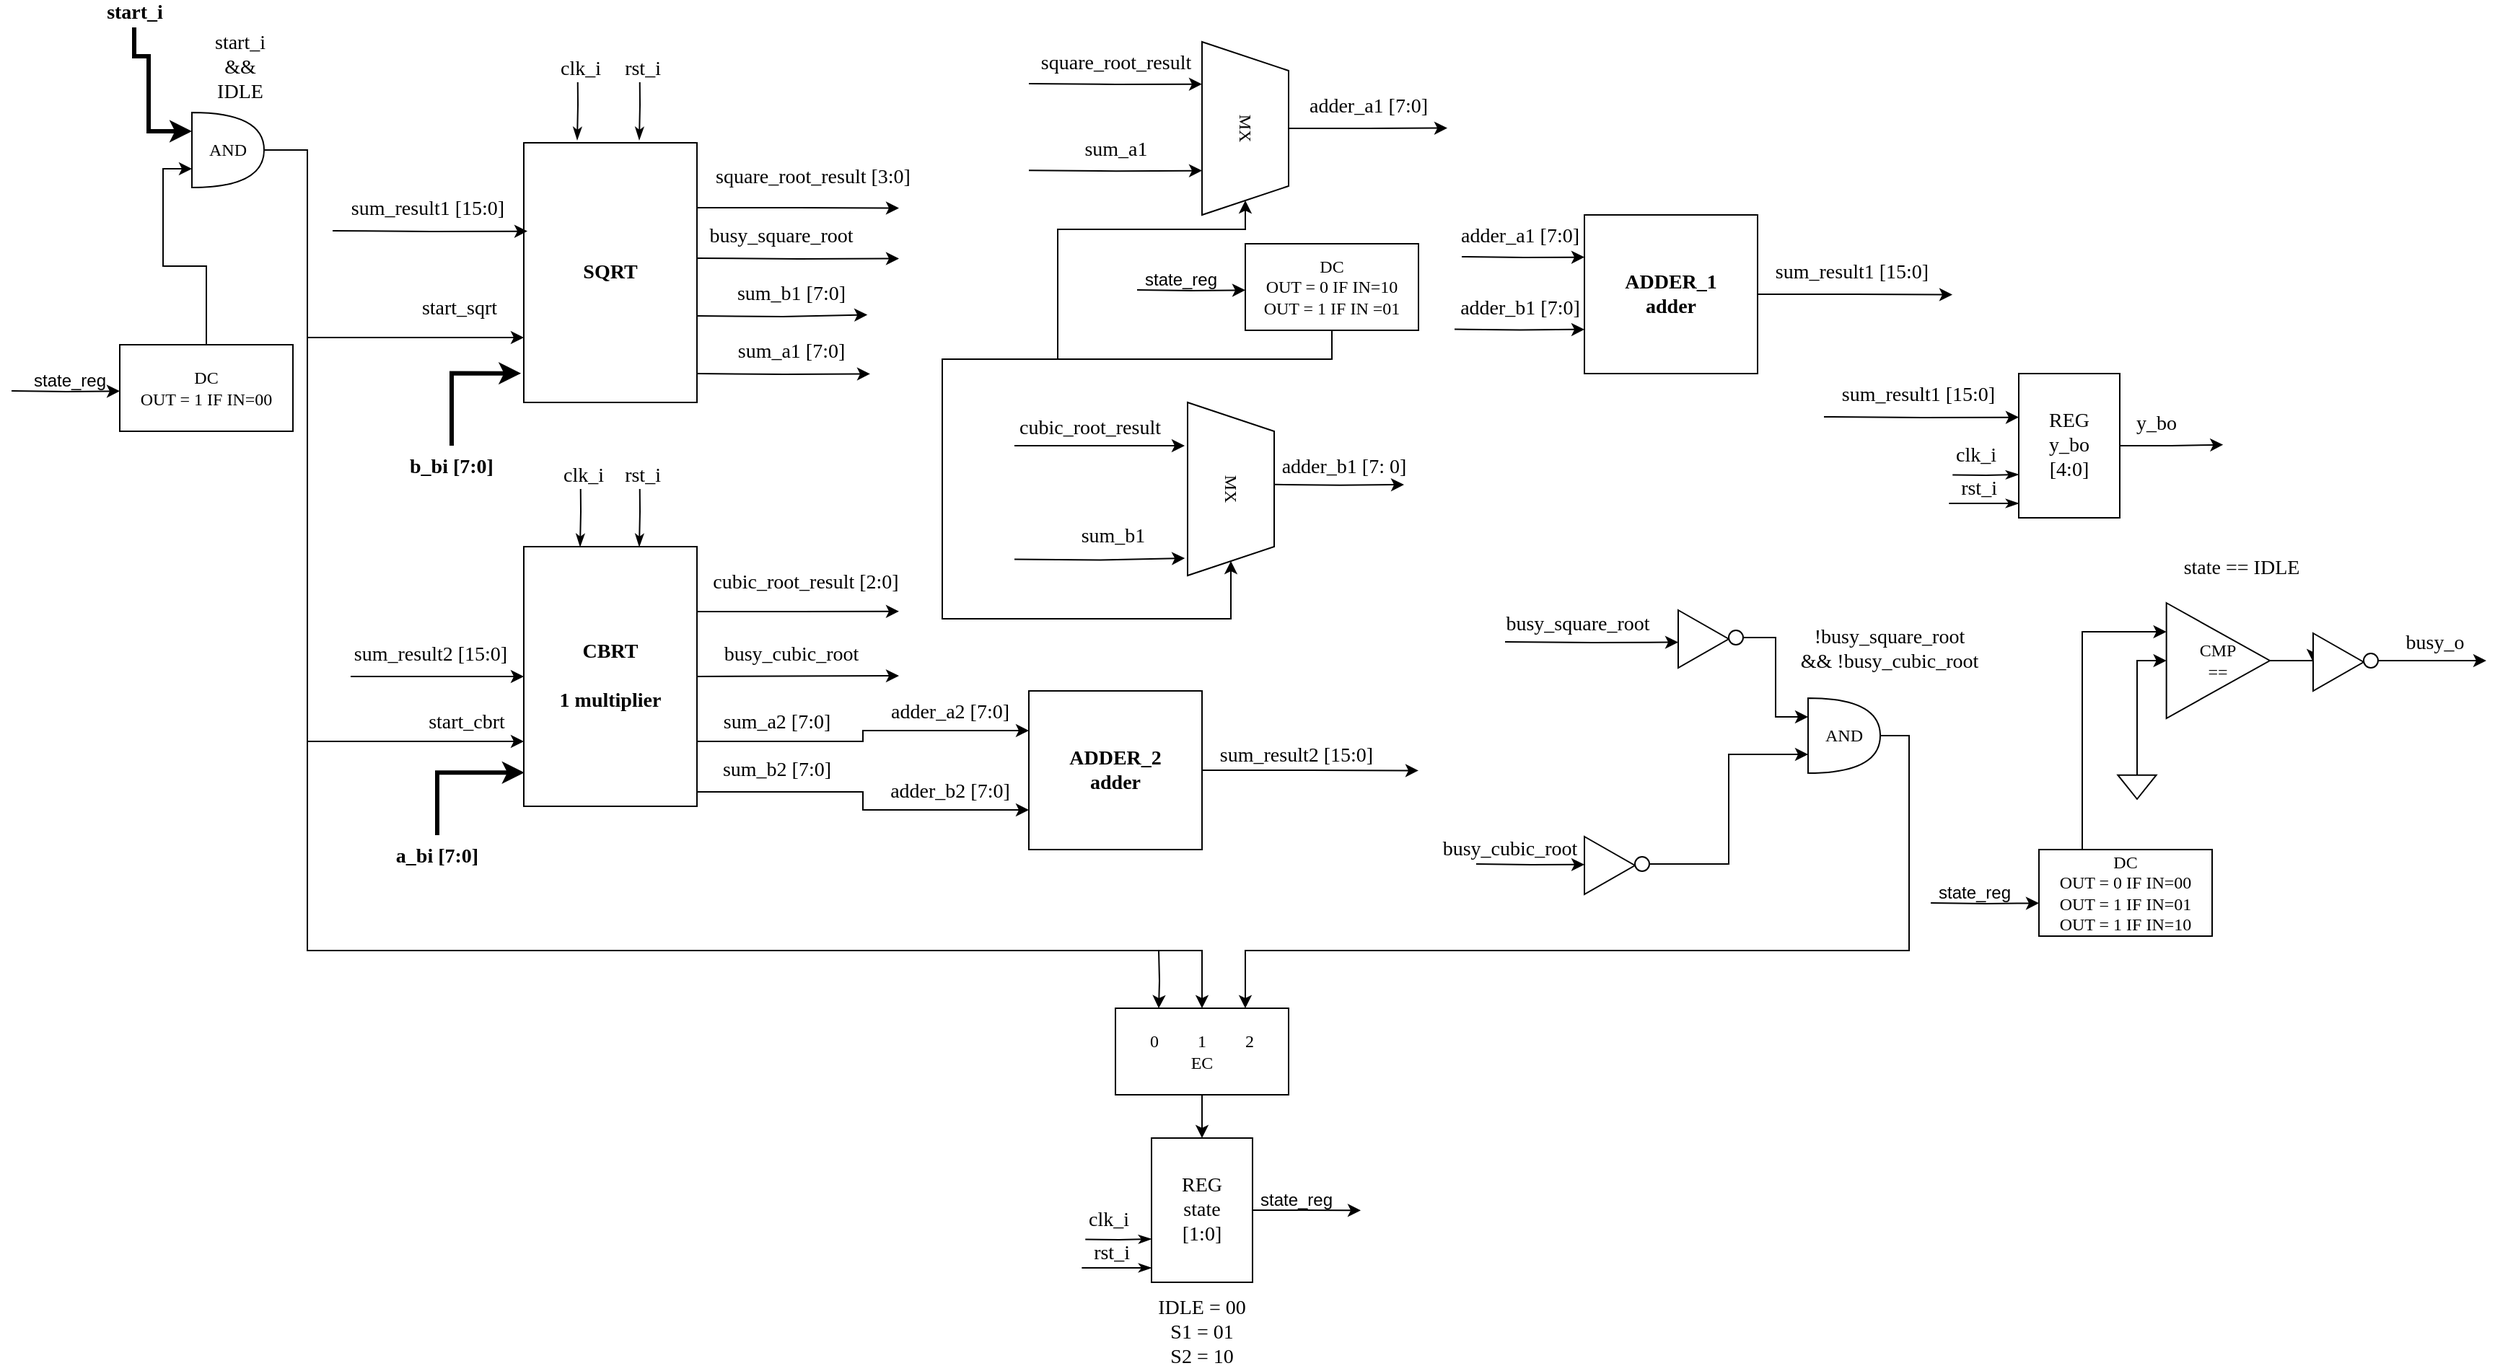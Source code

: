 <mxfile version="24.4.14" type="device">
  <diagram name="Страница — 1" id="2Hn0ptm22U0K2LHp_Cf4">
    <mxGraphModel dx="2895" dy="840" grid="1" gridSize="10" guides="1" tooltips="1" connect="1" arrows="1" fold="1" page="1" pageScale="1" pageWidth="827" pageHeight="1169" math="0" shadow="0">
      <root>
        <mxCell id="0" />
        <mxCell id="1" parent="0" />
        <mxCell id="RML3IU_rjjoTA2uPBB0K-4" value="b_bi [7:0]" style="text;html=1;align=center;verticalAlign=middle;whiteSpace=wrap;rounded=0;fontStyle=1;fontFamily=Times New Roman;fontSize=14;" parent="1" vertex="1">
          <mxGeometry x="270" y="330" width="80" height="30" as="geometry" />
        </mxCell>
        <mxCell id="RML3IU_rjjoTA2uPBB0K-5" value="a_bi [7:0]" style="text;html=1;align=center;verticalAlign=middle;whiteSpace=wrap;rounded=0;fontStyle=1;fontFamily=Times New Roman;fontSize=14;" parent="1" vertex="1">
          <mxGeometry x="260" y="600" width="80" height="30" as="geometry" />
        </mxCell>
        <mxCell id="shmEQdJv6tE-2WSASP2i-14" style="edgeStyle=orthogonalEdgeStyle;rounded=0;orthogonalLoop=1;jettySize=auto;html=1;exitX=1;exitY=0.75;exitDx=0;exitDy=0;" edge="1" parent="1">
          <mxGeometry relative="1" as="geometry">
            <mxPoint x="600" y="280.2" as="targetPoint" />
            <mxPoint x="480" y="280" as="sourcePoint" />
          </mxGeometry>
        </mxCell>
        <mxCell id="shmEQdJv6tE-2WSASP2i-16" style="edgeStyle=orthogonalEdgeStyle;rounded=0;orthogonalLoop=1;jettySize=auto;html=1;exitX=1;exitY=0.25;exitDx=0;exitDy=0;" edge="1" parent="1" source="RML3IU_rjjoTA2uPBB0K-6">
          <mxGeometry relative="1" as="geometry">
            <mxPoint x="620" y="165.273" as="targetPoint" />
          </mxGeometry>
        </mxCell>
        <mxCell id="RML3IU_rjjoTA2uPBB0K-6" value="&lt;font style=&quot;font-size: 14px;&quot;&gt;SQRT&lt;/font&gt;" style="rounded=0;whiteSpace=wrap;html=1;fontFamily=Times New Roman;fontStyle=1;fontSize=14;" parent="1" vertex="1">
          <mxGeometry x="360" y="120" width="120" height="180" as="geometry" />
        </mxCell>
        <mxCell id="RML3IU_rjjoTA2uPBB0K-8" style="edgeStyle=orthogonalEdgeStyle;rounded=0;orthogonalLoop=1;jettySize=auto;html=1;exitX=0.25;exitY=0;exitDx=0;exitDy=0;endArrow=none;endFill=0;startArrow=classicThin;startFill=1;fontSize=14;fontFamily=Times New Roman;" parent="1" edge="1">
          <mxGeometry relative="1" as="geometry">
            <mxPoint x="399.286" y="350.0" as="targetPoint" />
            <mxPoint x="399" y="400.0" as="sourcePoint" />
          </mxGeometry>
        </mxCell>
        <mxCell id="RML3IU_rjjoTA2uPBB0K-9" value="&lt;font style=&quot;font-size: 14px;&quot;&gt;clk_i&lt;/font&gt;" style="edgeLabel;html=1;align=center;verticalAlign=middle;resizable=0;points=[];fontSize=14;fontFamily=Times New Roman;" parent="RML3IU_rjjoTA2uPBB0K-8" vertex="1" connectable="0">
          <mxGeometry x="0.98" y="-1" relative="1" as="geometry">
            <mxPoint as="offset" />
          </mxGeometry>
        </mxCell>
        <mxCell id="RML3IU_rjjoTA2uPBB0K-71" style="edgeStyle=orthogonalEdgeStyle;rounded=0;orthogonalLoop=1;jettySize=auto;html=1;exitX=1;exitY=0.75;exitDx=0;exitDy=0;entryX=0;entryY=0.25;entryDx=0;entryDy=0;fontFamily=Times New Roman;" parent="1" source="RML3IU_rjjoTA2uPBB0K-7" target="RML3IU_rjjoTA2uPBB0K-21" edge="1">
          <mxGeometry relative="1" as="geometry" />
        </mxCell>
        <mxCell id="shmEQdJv6tE-2WSASP2i-8" style="edgeStyle=orthogonalEdgeStyle;rounded=0;orthogonalLoop=1;jettySize=auto;html=1;exitX=1;exitY=0.25;exitDx=0;exitDy=0;" edge="1" parent="1" source="RML3IU_rjjoTA2uPBB0K-7">
          <mxGeometry relative="1" as="geometry">
            <mxPoint x="620" y="444.824" as="targetPoint" />
          </mxGeometry>
        </mxCell>
        <mxCell id="shmEQdJv6tE-2WSASP2i-10" style="edgeStyle=orthogonalEdgeStyle;rounded=0;orthogonalLoop=1;jettySize=auto;html=1;exitX=1;exitY=0.5;exitDx=0;exitDy=0;" edge="1" parent="1" source="RML3IU_rjjoTA2uPBB0K-7">
          <mxGeometry relative="1" as="geometry">
            <mxPoint x="620" y="489.529" as="targetPoint" />
          </mxGeometry>
        </mxCell>
        <mxCell id="RML3IU_rjjoTA2uPBB0K-7" value="&lt;font style=&quot;font-size: 14px;&quot;&gt;CBRT&lt;/font&gt;&lt;div&gt;&lt;font style=&quot;font-size: 14px;&quot;&gt;&lt;br&gt;&lt;/font&gt;&lt;/div&gt;&lt;div&gt;&lt;font style=&quot;font-size: 14px;&quot;&gt;1 multiplier&lt;/font&gt;&lt;/div&gt;" style="rounded=0;whiteSpace=wrap;html=1;fontFamily=Times New Roman;fontStyle=1;fontSize=14;" parent="1" vertex="1">
          <mxGeometry x="360" y="400" width="120" height="180" as="geometry" />
        </mxCell>
        <mxCell id="RML3IU_rjjoTA2uPBB0K-10" style="edgeStyle=orthogonalEdgeStyle;rounded=0;orthogonalLoop=1;jettySize=auto;html=1;exitX=0.25;exitY=0;exitDx=0;exitDy=0;endArrow=none;endFill=0;startArrow=classicThin;startFill=1;fontSize=14;fontFamily=Times New Roman;" parent="1" edge="1">
          <mxGeometry relative="1" as="geometry">
            <mxPoint x="397.286" y="68.0" as="targetPoint" />
            <mxPoint x="397" y="118" as="sourcePoint" />
          </mxGeometry>
        </mxCell>
        <mxCell id="RML3IU_rjjoTA2uPBB0K-11" value="&lt;font style=&quot;font-size: 14px;&quot;&gt;clk_i&lt;/font&gt;" style="edgeLabel;html=1;align=center;verticalAlign=middle;resizable=0;points=[];fontSize=14;fontFamily=Times New Roman;" parent="RML3IU_rjjoTA2uPBB0K-10" vertex="1" connectable="0">
          <mxGeometry x="0.98" y="-1" relative="1" as="geometry">
            <mxPoint as="offset" />
          </mxGeometry>
        </mxCell>
        <mxCell id="RML3IU_rjjoTA2uPBB0K-12" style="edgeStyle=orthogonalEdgeStyle;rounded=0;orthogonalLoop=1;jettySize=auto;html=1;exitX=0.25;exitY=0;exitDx=0;exitDy=0;endArrow=none;endFill=0;startArrow=classicThin;startFill=1;fontSize=14;fontFamily=Times New Roman;" parent="1" edge="1">
          <mxGeometry relative="1" as="geometry">
            <mxPoint x="440.286" y="350.0" as="targetPoint" />
            <mxPoint x="440" y="400" as="sourcePoint" />
          </mxGeometry>
        </mxCell>
        <mxCell id="RML3IU_rjjoTA2uPBB0K-13" value="rst_i" style="edgeLabel;html=1;align=center;verticalAlign=middle;resizable=0;points=[];fontSize=14;fontFamily=Times New Roman;" parent="RML3IU_rjjoTA2uPBB0K-12" vertex="1" connectable="0">
          <mxGeometry x="0.98" y="-1" relative="1" as="geometry">
            <mxPoint as="offset" />
          </mxGeometry>
        </mxCell>
        <mxCell id="RML3IU_rjjoTA2uPBB0K-16" style="edgeStyle=orthogonalEdgeStyle;rounded=0;orthogonalLoop=1;jettySize=auto;html=1;exitX=0.25;exitY=0;exitDx=0;exitDy=0;endArrow=none;endFill=0;startArrow=classicThin;startFill=1;fontSize=14;fontFamily=Times New Roman;" parent="1" edge="1">
          <mxGeometry relative="1" as="geometry">
            <mxPoint x="440.286" y="68.0" as="targetPoint" />
            <mxPoint x="440" y="118" as="sourcePoint" />
          </mxGeometry>
        </mxCell>
        <mxCell id="RML3IU_rjjoTA2uPBB0K-17" value="rst_i" style="edgeLabel;html=1;align=center;verticalAlign=middle;resizable=0;points=[];fontSize=14;fontFamily=Times New Roman;" parent="RML3IU_rjjoTA2uPBB0K-16" vertex="1" connectable="0">
          <mxGeometry x="0.98" y="-1" relative="1" as="geometry">
            <mxPoint as="offset" />
          </mxGeometry>
        </mxCell>
        <mxCell id="shmEQdJv6tE-2WSASP2i-39" style="edgeStyle=orthogonalEdgeStyle;rounded=0;orthogonalLoop=1;jettySize=auto;html=1;exitX=1;exitY=0.5;exitDx=0;exitDy=0;" edge="1" parent="1" source="RML3IU_rjjoTA2uPBB0K-20">
          <mxGeometry relative="1" as="geometry">
            <mxPoint x="1350" y="225.296" as="targetPoint" />
          </mxGeometry>
        </mxCell>
        <mxCell id="RML3IU_rjjoTA2uPBB0K-20" value="&lt;font style=&quot;font-size: 14px;&quot;&gt;ADDER_1&lt;/font&gt;&lt;div&gt;&lt;font style=&quot;font-size: 14px;&quot;&gt;adder&lt;/font&gt;&lt;/div&gt;" style="rounded=0;whiteSpace=wrap;html=1;fontFamily=Times New Roman;fontStyle=1;fontSize=14;" parent="1" vertex="1">
          <mxGeometry x="1095" y="170" width="120" height="110" as="geometry" />
        </mxCell>
        <mxCell id="shmEQdJv6tE-2WSASP2i-12" style="edgeStyle=orthogonalEdgeStyle;rounded=0;orthogonalLoop=1;jettySize=auto;html=1;exitX=1;exitY=0.5;exitDx=0;exitDy=0;" edge="1" parent="1" source="RML3IU_rjjoTA2uPBB0K-21">
          <mxGeometry relative="1" as="geometry">
            <mxPoint x="980" y="555.238" as="targetPoint" />
          </mxGeometry>
        </mxCell>
        <mxCell id="RML3IU_rjjoTA2uPBB0K-21" value="&lt;font style=&quot;font-size: 14px;&quot;&gt;ADDER_2&lt;/font&gt;&lt;div&gt;&lt;font style=&quot;font-size: 14px;&quot;&gt;adder&lt;/font&gt;&lt;/div&gt;" style="rounded=0;whiteSpace=wrap;html=1;fontFamily=Times New Roman;fontStyle=1;fontSize=14;" parent="1" vertex="1">
          <mxGeometry x="710" y="500" width="120" height="110" as="geometry" />
        </mxCell>
        <mxCell id="RML3IU_rjjoTA2uPBB0K-36" value="sum_result1 [15:0]" style="text;html=1;align=center;verticalAlign=middle;resizable=0;points=[];autosize=1;strokeColor=none;fillColor=none;fontFamily=Times New Roman;fontSize=14;" parent="1" vertex="1">
          <mxGeometry x="1215" y="195.0" width="130" height="30" as="geometry" />
        </mxCell>
        <mxCell id="RML3IU_rjjoTA2uPBB0K-38" value="sum_result2 [15:0]" style="text;html=1;align=center;verticalAlign=middle;resizable=0;points=[];autosize=1;strokeColor=none;fillColor=none;fontFamily=Times New Roman;fontSize=14;" parent="1" vertex="1">
          <mxGeometry x="830" y="530" width="130" height="30" as="geometry" />
        </mxCell>
        <mxCell id="RML3IU_rjjoTA2uPBB0K-44" value="start_sqrt" style="text;html=1;align=center;verticalAlign=middle;resizable=0;points=[];autosize=1;strokeColor=none;fillColor=none;fontFamily=Times New Roman;fontSize=14;" parent="1" vertex="1">
          <mxGeometry x="275" y="220" width="80" height="30" as="geometry" />
        </mxCell>
        <mxCell id="RML3IU_rjjoTA2uPBB0K-51" value="start_cbrt" style="text;html=1;align=center;verticalAlign=middle;resizable=0;points=[];autosize=1;strokeColor=none;fillColor=none;fontFamily=Times New Roman;fontSize=14;" parent="1" vertex="1">
          <mxGeometry x="280" y="507" width="80" height="30" as="geometry" />
        </mxCell>
        <mxCell id="RML3IU_rjjoTA2uPBB0K-52" style="edgeStyle=orthogonalEdgeStyle;rounded=0;orthogonalLoop=1;jettySize=auto;html=1;exitX=0.5;exitY=0;exitDx=0;exitDy=0;entryX=-0.016;entryY=0.888;entryDx=0;entryDy=0;entryPerimeter=0;fontFamily=Times New Roman;fontSize=14;strokeWidth=3;" parent="1" source="RML3IU_rjjoTA2uPBB0K-4" target="RML3IU_rjjoTA2uPBB0K-6" edge="1">
          <mxGeometry relative="1" as="geometry">
            <Array as="points">
              <mxPoint x="310" y="280" />
            </Array>
          </mxGeometry>
        </mxCell>
        <mxCell id="RML3IU_rjjoTA2uPBB0K-53" style="edgeStyle=orthogonalEdgeStyle;rounded=0;orthogonalLoop=1;jettySize=auto;html=1;exitX=0.5;exitY=0;exitDx=0;exitDy=0;entryX=0.003;entryY=0.87;entryDx=0;entryDy=0;entryPerimeter=0;fontFamily=Times New Roman;fontSize=14;strokeWidth=3;" parent="1" source="RML3IU_rjjoTA2uPBB0K-5" target="RML3IU_rjjoTA2uPBB0K-7" edge="1">
          <mxGeometry relative="1" as="geometry" />
        </mxCell>
        <mxCell id="RML3IU_rjjoTA2uPBB0K-55" value="start_i" style="edgeLabel;html=1;align=center;verticalAlign=middle;resizable=0;points=[];fontSize=14;fontFamily=Times New Roman;fontStyle=1" parent="1" vertex="1" connectable="0">
          <mxGeometry x="90.001" y="29.998" as="geometry" />
        </mxCell>
        <mxCell id="RML3IU_rjjoTA2uPBB0K-57" value="square_root_result [3:0]" style="text;html=1;align=center;verticalAlign=middle;resizable=0;points=[];autosize=1;strokeColor=none;fillColor=none;fontFamily=Times New Roman;fontSize=14;" parent="1" vertex="1">
          <mxGeometry x="480" y="129.17" width="160" height="30" as="geometry" />
        </mxCell>
        <mxCell id="RML3IU_rjjoTA2uPBB0K-59" value="cubic_root_result&amp;nbsp;[2:0]" style="text;html=1;align=center;verticalAlign=middle;resizable=0;points=[];autosize=1;strokeColor=none;fillColor=none;fontFamily=Times New Roman;fontSize=14;" parent="1" vertex="1">
          <mxGeometry x="480" y="410" width="150" height="30" as="geometry" />
        </mxCell>
        <mxCell id="RML3IU_rjjoTA2uPBB0K-61" value="busy_cubic_root" style="text;html=1;align=center;verticalAlign=middle;resizable=0;points=[];autosize=1;strokeColor=none;fillColor=none;fontFamily=Times New Roman;fontSize=14;" parent="1" vertex="1">
          <mxGeometry x="485" y="460" width="120" height="30" as="geometry" />
        </mxCell>
        <mxCell id="RML3IU_rjjoTA2uPBB0K-66" value="busy_square_root" style="text;html=1;align=center;verticalAlign=middle;resizable=0;points=[];autosize=1;strokeColor=none;fillColor=none;fontFamily=Times New Roman;fontSize=14;" parent="1" vertex="1">
          <mxGeometry x="478" y="170" width="120" height="30" as="geometry" />
        </mxCell>
        <mxCell id="RML3IU_rjjoTA2uPBB0K-68" style="edgeStyle=orthogonalEdgeStyle;rounded=0;orthogonalLoop=1;jettySize=auto;html=1;exitX=1;exitY=0.75;exitDx=0;exitDy=0;entryX=0;entryY=0.75;entryDx=0;entryDy=0;fontFamily=Times New Roman;" parent="1" target="RML3IU_rjjoTA2uPBB0K-21" edge="1">
          <mxGeometry relative="1" as="geometry">
            <mxPoint x="620" y="560.286" as="targetPoint" />
            <mxPoint x="480" y="560" as="sourcePoint" />
            <Array as="points">
              <mxPoint x="480" y="570" />
              <mxPoint x="595" y="570" />
              <mxPoint x="595" y="583" />
            </Array>
          </mxGeometry>
        </mxCell>
        <mxCell id="RML3IU_rjjoTA2uPBB0K-69" value="sum_a2 [7:0]" style="text;html=1;align=center;verticalAlign=middle;resizable=0;points=[];autosize=1;strokeColor=none;fillColor=none;fontFamily=Times New Roman;fontSize=14;" parent="1" vertex="1">
          <mxGeometry x="485" y="507" width="100" height="30" as="geometry" />
        </mxCell>
        <mxCell id="RML3IU_rjjoTA2uPBB0K-70" value="sum_b2 [7:0]" style="text;html=1;align=center;verticalAlign=middle;resizable=0;points=[];autosize=1;strokeColor=none;fillColor=none;fontFamily=Times New Roman;fontSize=14;" parent="1" vertex="1">
          <mxGeometry x="485" y="540" width="100" height="30" as="geometry" />
        </mxCell>
        <mxCell id="RML3IU_rjjoTA2uPBB0K-74" style="edgeStyle=orthogonalEdgeStyle;rounded=0;orthogonalLoop=1;jettySize=auto;html=1;fontFamily=Times New Roman;" parent="1" edge="1">
          <mxGeometry relative="1" as="geometry">
            <mxPoint x="360" y="490" as="targetPoint" />
            <mxPoint x="240" y="490" as="sourcePoint" />
          </mxGeometry>
        </mxCell>
        <mxCell id="shmEQdJv6tE-2WSASP2i-23" style="edgeStyle=orthogonalEdgeStyle;rounded=0;orthogonalLoop=1;jettySize=auto;html=1;exitX=0.5;exitY=0;exitDx=0;exitDy=0;" edge="1" parent="1" source="RML3IU_rjjoTA2uPBB0K-76">
          <mxGeometry relative="1" as="geometry">
            <mxPoint x="1000" y="109.783" as="targetPoint" />
          </mxGeometry>
        </mxCell>
        <mxCell id="RML3IU_rjjoTA2uPBB0K-76" value="MX" style="shape=trapezoid;perimeter=trapezoidPerimeter;whiteSpace=wrap;html=1;fixedSize=1;rotation=90;fontFamily=Times New Roman;" parent="1" vertex="1">
          <mxGeometry x="800" y="80" width="120" height="60" as="geometry" />
        </mxCell>
        <mxCell id="shmEQdJv6tE-2WSASP2i-20" style="edgeStyle=orthogonalEdgeStyle;rounded=0;orthogonalLoop=1;jettySize=auto;html=1;exitX=0.75;exitY=0;exitDx=0;exitDy=0;" edge="1" parent="1">
          <mxGeometry relative="1" as="geometry">
            <mxPoint x="970" y="357" as="targetPoint" />
            <mxPoint x="880.0" y="356.89" as="sourcePoint" />
          </mxGeometry>
        </mxCell>
        <mxCell id="RML3IU_rjjoTA2uPBB0K-77" value="MX" style="shape=trapezoid;perimeter=trapezoidPerimeter;whiteSpace=wrap;html=1;fixedSize=1;rotation=90;fontFamily=Times New Roman;" parent="1" vertex="1">
          <mxGeometry x="790" y="330" width="120" height="60" as="geometry" />
        </mxCell>
        <mxCell id="RML3IU_rjjoTA2uPBB0K-78" value="adder_a1 [7:0]" style="text;html=1;align=center;verticalAlign=middle;resizable=0;points=[];autosize=1;strokeColor=none;fillColor=none;fontFamily=Times New Roman;fontSize=14;" parent="1" vertex="1">
          <mxGeometry x="890" y="80" width="110" height="30" as="geometry" />
        </mxCell>
        <mxCell id="RML3IU_rjjoTA2uPBB0K-79" value="adder_b1 [7: 0]" style="text;html=1;align=center;verticalAlign=middle;resizable=0;points=[];autosize=1;strokeColor=none;fillColor=none;fontFamily=Times New Roman;fontSize=14;" parent="1" vertex="1">
          <mxGeometry x="873" y="330" width="110" height="30" as="geometry" />
        </mxCell>
        <mxCell id="RML3IU_rjjoTA2uPBB0K-82" value="cubic_root_result" style="text;html=1;align=center;verticalAlign=middle;resizable=0;points=[];autosize=1;strokeColor=none;fillColor=none;fontFamily=Times New Roman;fontSize=14;" parent="1" vertex="1">
          <mxGeometry x="692" y="303" width="120" height="30" as="geometry" />
        </mxCell>
        <mxCell id="RML3IU_rjjoTA2uPBB0K-83" value="square_root_result" style="text;html=1;align=center;verticalAlign=middle;resizable=0;points=[];autosize=1;strokeColor=none;fillColor=none;fontFamily=Times New Roman;fontSize=14;" parent="1" vertex="1">
          <mxGeometry x="705" y="50.0" width="130" height="30" as="geometry" />
        </mxCell>
        <mxCell id="RML3IU_rjjoTA2uPBB0K-89" value="sum_b1 [7:0]" style="text;html=1;align=center;verticalAlign=middle;resizable=0;points=[];autosize=1;strokeColor=none;fillColor=none;fontFamily=Times New Roman;fontSize=14;" parent="1" vertex="1">
          <mxGeometry x="495" y="210" width="100" height="30" as="geometry" />
        </mxCell>
        <mxCell id="RML3IU_rjjoTA2uPBB0K-90" value="sum_a1 [7:0]" style="text;html=1;align=center;verticalAlign=middle;resizable=0;points=[];autosize=1;strokeColor=none;fillColor=none;fontFamily=Times New Roman;fontSize=14;" parent="1" vertex="1">
          <mxGeometry x="495" y="250" width="100" height="30" as="geometry" />
        </mxCell>
        <mxCell id="RML3IU_rjjoTA2uPBB0K-92" value="sum_a1" style="text;html=1;align=center;verticalAlign=middle;resizable=0;points=[];autosize=1;strokeColor=none;fillColor=none;fontFamily=Times New Roman;fontSize=14;" parent="1" vertex="1">
          <mxGeometry x="735" y="110" width="70" height="30" as="geometry" />
        </mxCell>
        <mxCell id="RML3IU_rjjoTA2uPBB0K-94" value="sum_b1" style="text;html=1;align=center;verticalAlign=middle;resizable=0;points=[];autosize=1;strokeColor=none;fillColor=none;fontFamily=Times New Roman;fontSize=14;" parent="1" vertex="1">
          <mxGeometry x="733" y="378" width="70" height="30" as="geometry" />
        </mxCell>
        <mxCell id="shmEQdJv6tE-2WSASP2i-25" style="edgeStyle=orthogonalEdgeStyle;rounded=0;orthogonalLoop=1;jettySize=auto;html=1;exitX=1;exitY=0.5;exitDx=0;exitDy=0;" edge="1" parent="1" source="3wJiYjWD67_AuIehJIUR-2">
          <mxGeometry relative="1" as="geometry">
            <mxPoint x="940" y="860.154" as="targetPoint" />
          </mxGeometry>
        </mxCell>
        <mxCell id="3wJiYjWD67_AuIehJIUR-2" value="&lt;div style=&quot;font-size: 14px;&quot;&gt;REG&lt;/div&gt;&lt;div style=&quot;font-size: 14px;&quot;&gt;state&lt;/div&gt;&lt;div style=&quot;font-size: 14px;&quot;&gt;[1:0]&lt;/div&gt;" style="rounded=0;whiteSpace=wrap;html=1;fontFamily=Times New Roman;fontSize=14;" parent="1" vertex="1">
          <mxGeometry x="795" y="810" width="70" height="100" as="geometry" />
        </mxCell>
        <mxCell id="3wJiYjWD67_AuIehJIUR-10" value="IDLE = 00&lt;div style=&quot;font-size: 14px;&quot;&gt;S1 = 01&lt;/div&gt;&lt;div style=&quot;font-size: 14px;&quot;&gt;S2 = 10&lt;/div&gt;" style="text;html=1;align=center;verticalAlign=middle;whiteSpace=wrap;rounded=0;fontFamily=Times New Roman;fontSize=14;" parent="1" vertex="1">
          <mxGeometry x="795" y="930" width="70" height="30" as="geometry" />
        </mxCell>
        <mxCell id="3wJiYjWD67_AuIehJIUR-33" style="edgeStyle=orthogonalEdgeStyle;rounded=0;orthogonalLoop=1;jettySize=auto;html=1;exitX=-0.059;exitY=0.388;exitDx=0;exitDy=0;endArrow=none;endFill=0;startArrow=classicThin;startFill=1;fontSize=14;fontFamily=Times New Roman;exitPerimeter=0;" parent="1" edge="1">
          <mxGeometry relative="1" as="geometry">
            <mxPoint x="749.13" y="880.2" as="targetPoint" />
            <mxPoint x="795.0" y="880.0" as="sourcePoint" />
          </mxGeometry>
        </mxCell>
        <mxCell id="3wJiYjWD67_AuIehJIUR-34" value="clk_i" style="edgeLabel;html=1;align=center;verticalAlign=middle;resizable=0;points=[];fontSize=14;fontFamily=Times New Roman;" parent="3wJiYjWD67_AuIehJIUR-33" vertex="1" connectable="0">
          <mxGeometry x="0.98" y="-1" relative="1" as="geometry">
            <mxPoint x="15" y="-12" as="offset" />
          </mxGeometry>
        </mxCell>
        <mxCell id="3wJiYjWD67_AuIehJIUR-35" style="edgeStyle=orthogonalEdgeStyle;rounded=0;orthogonalLoop=1;jettySize=auto;html=1;exitX=0.25;exitY=0;exitDx=0;exitDy=0;endArrow=none;endFill=0;startArrow=classicThin;startFill=1;fontSize=14;fontFamily=Times New Roman;" parent="1" edge="1">
          <mxGeometry relative="1" as="geometry">
            <mxPoint x="746.67" y="900" as="targetPoint" />
            <mxPoint x="795" y="900" as="sourcePoint" />
          </mxGeometry>
        </mxCell>
        <mxCell id="3wJiYjWD67_AuIehJIUR-36" value="rst_i" style="edgeLabel;html=1;align=center;verticalAlign=middle;resizable=0;points=[];fontSize=14;fontFamily=Times New Roman;" parent="3wJiYjWD67_AuIehJIUR-35" vertex="1" connectable="0">
          <mxGeometry x="0.98" y="-1" relative="1" as="geometry">
            <mxPoint x="20" y="-9" as="offset" />
          </mxGeometry>
        </mxCell>
        <mxCell id="3wJiYjWD67_AuIehJIUR-38" value="adder_a2 [7:0]" style="text;html=1;align=center;verticalAlign=middle;resizable=0;points=[];autosize=1;strokeColor=none;fillColor=none;fontFamily=Times New Roman;fontSize=14;" parent="1" vertex="1">
          <mxGeometry x="600" y="500" width="110" height="30" as="geometry" />
        </mxCell>
        <mxCell id="3wJiYjWD67_AuIehJIUR-39" value="adder_b2 [7:0]" style="text;html=1;align=center;verticalAlign=middle;resizable=0;points=[];autosize=1;strokeColor=none;fillColor=none;fontFamily=Times New Roman;fontSize=14;" parent="1" vertex="1">
          <mxGeometry x="600" y="555" width="110" height="30" as="geometry" />
        </mxCell>
        <mxCell id="3wJiYjWD67_AuIehJIUR-40" value="sum_result2 [15:0]" style="text;html=1;align=center;verticalAlign=middle;resizable=0;points=[];autosize=1;strokeColor=none;fillColor=none;fontFamily=Times New Roman;fontSize=14;" parent="1" vertex="1">
          <mxGeometry x="230" y="460" width="130" height="30" as="geometry" />
        </mxCell>
        <mxCell id="shmEQdJv6tE-2WSASP2i-36" style="edgeStyle=orthogonalEdgeStyle;rounded=0;orthogonalLoop=1;jettySize=auto;html=1;exitX=0.5;exitY=1;exitDx=0;exitDy=0;entryX=1;entryY=0.5;entryDx=0;entryDy=0;" edge="1" parent="1" source="3wJiYjWD67_AuIehJIUR-41" target="RML3IU_rjjoTA2uPBB0K-77">
          <mxGeometry relative="1" as="geometry">
            <Array as="points">
              <mxPoint x="920" y="270" />
              <mxPoint x="650" y="270" />
              <mxPoint x="650" y="450" />
              <mxPoint x="850" y="450" />
            </Array>
          </mxGeometry>
        </mxCell>
        <mxCell id="shmEQdJv6tE-2WSASP2i-37" style="edgeStyle=orthogonalEdgeStyle;rounded=0;orthogonalLoop=1;jettySize=auto;html=1;exitX=0.5;exitY=1;exitDx=0;exitDy=0;" edge="1" parent="1" source="3wJiYjWD67_AuIehJIUR-41" target="RML3IU_rjjoTA2uPBB0K-76">
          <mxGeometry relative="1" as="geometry">
            <Array as="points">
              <mxPoint x="920" y="270" />
              <mxPoint x="730" y="270" />
              <mxPoint x="730" y="180" />
              <mxPoint x="860" y="180" />
            </Array>
          </mxGeometry>
        </mxCell>
        <mxCell id="3wJiYjWD67_AuIehJIUR-41" value="DС&lt;div&gt;OUT = 0 IF IN=10&lt;br&gt;OUT = 1 IF IN =01&lt;/div&gt;" style="rounded=0;whiteSpace=wrap;html=1;fontFamily=Times New Roman;" parent="1" vertex="1">
          <mxGeometry x="860" y="190" width="120" height="60" as="geometry" />
        </mxCell>
        <mxCell id="3wJiYjWD67_AuIehJIUR-43" style="edgeStyle=orthogonalEdgeStyle;rounded=0;orthogonalLoop=1;jettySize=auto;html=1;exitX=0.5;exitY=1;exitDx=0;exitDy=0;entryX=0.5;entryY=0;entryDx=0;entryDy=0;fontFamily=Times New Roman;" parent="1" source="3wJiYjWD67_AuIehJIUR-42" target="3wJiYjWD67_AuIehJIUR-2" edge="1">
          <mxGeometry relative="1" as="geometry" />
        </mxCell>
        <mxCell id="shmEQdJv6tE-2WSASP2i-54" style="edgeStyle=orthogonalEdgeStyle;rounded=0;orthogonalLoop=1;jettySize=auto;html=1;entryX=0.25;entryY=0;entryDx=0;entryDy=0;" edge="1" parent="1" target="3wJiYjWD67_AuIehJIUR-42">
          <mxGeometry relative="1" as="geometry">
            <mxPoint x="780" y="700" as="targetPoint" />
            <mxPoint x="800" y="680" as="sourcePoint" />
          </mxGeometry>
        </mxCell>
        <mxCell id="3wJiYjWD67_AuIehJIUR-42" value="&lt;div&gt;0&amp;nbsp; &amp;nbsp; &amp;nbsp; &amp;nbsp; &amp;nbsp;1&amp;nbsp; &amp;nbsp; &amp;nbsp; &amp;nbsp; &amp;nbsp;2&lt;/div&gt;EC" style="rounded=0;whiteSpace=wrap;html=1;fontFamily=Times New Roman;" parent="1" vertex="1">
          <mxGeometry x="770" y="720" width="120" height="60" as="geometry" />
        </mxCell>
        <mxCell id="3wJiYjWD67_AuIehJIUR-46" value="adder_a1 [7:0]" style="text;html=1;align=center;verticalAlign=middle;resizable=0;points=[];autosize=1;strokeColor=none;fillColor=none;fontFamily=Times New Roman;fontSize=14;" parent="1" vertex="1">
          <mxGeometry x="995" y="170" width="110" height="30" as="geometry" />
        </mxCell>
        <mxCell id="3wJiYjWD67_AuIehJIUR-47" value="adder_b1 [7:0]" style="text;html=1;align=center;verticalAlign=middle;resizable=0;points=[];autosize=1;strokeColor=none;fillColor=none;fontFamily=Times New Roman;fontSize=14;" parent="1" vertex="1">
          <mxGeometry x="995" y="220" width="110" height="30" as="geometry" />
        </mxCell>
        <mxCell id="3wJiYjWD67_AuIehJIUR-64" style="edgeStyle=orthogonalEdgeStyle;rounded=0;orthogonalLoop=1;jettySize=auto;html=1;exitX=1;exitY=0.5;exitDx=0;exitDy=0;fontFamily=Times New Roman;" parent="1" source="3wJiYjWD67_AuIehJIUR-57" edge="1">
          <mxGeometry relative="1" as="geometry">
            <mxPoint x="1537.67" y="329.333" as="targetPoint" />
          </mxGeometry>
        </mxCell>
        <mxCell id="3wJiYjWD67_AuIehJIUR-57" value="&lt;div style=&quot;font-size: 14px;&quot;&gt;REG&lt;/div&gt;&lt;div style=&quot;font-size: 14px;&quot;&gt;y_bo&lt;/div&gt;&lt;div style=&quot;font-size: 14px;&quot;&gt;[4:0]&lt;/div&gt;" style="rounded=0;whiteSpace=wrap;html=1;fontFamily=Times New Roman;fontSize=14;" parent="1" vertex="1">
          <mxGeometry x="1396.0" y="280" width="70" height="100" as="geometry" />
        </mxCell>
        <mxCell id="3wJiYjWD67_AuIehJIUR-59" style="edgeStyle=orthogonalEdgeStyle;rounded=0;orthogonalLoop=1;jettySize=auto;html=1;exitX=-0.059;exitY=0.388;exitDx=0;exitDy=0;endArrow=none;endFill=0;startArrow=classicThin;startFill=1;fontSize=14;fontFamily=Times New Roman;exitPerimeter=0;" parent="1" edge="1">
          <mxGeometry relative="1" as="geometry">
            <mxPoint x="1350.13" y="350.2" as="targetPoint" />
            <mxPoint x="1396.0" y="350.0" as="sourcePoint" />
          </mxGeometry>
        </mxCell>
        <mxCell id="3wJiYjWD67_AuIehJIUR-60" value="clk_i" style="edgeLabel;html=1;align=center;verticalAlign=middle;resizable=0;points=[];fontSize=14;fontFamily=Times New Roman;" parent="3wJiYjWD67_AuIehJIUR-59" vertex="1" connectable="0">
          <mxGeometry x="0.98" y="-1" relative="1" as="geometry">
            <mxPoint x="15" y="-12" as="offset" />
          </mxGeometry>
        </mxCell>
        <mxCell id="3wJiYjWD67_AuIehJIUR-61" style="edgeStyle=orthogonalEdgeStyle;rounded=0;orthogonalLoop=1;jettySize=auto;html=1;exitX=0.25;exitY=0;exitDx=0;exitDy=0;endArrow=none;endFill=0;startArrow=classicThin;startFill=1;fontSize=14;fontFamily=Times New Roman;" parent="1" edge="1">
          <mxGeometry relative="1" as="geometry">
            <mxPoint x="1347.67" y="370" as="targetPoint" />
            <mxPoint x="1396.0" y="370" as="sourcePoint" />
          </mxGeometry>
        </mxCell>
        <mxCell id="3wJiYjWD67_AuIehJIUR-62" value="rst_i" style="edgeLabel;html=1;align=center;verticalAlign=middle;resizable=0;points=[];fontSize=14;fontFamily=Times New Roman;" parent="3wJiYjWD67_AuIehJIUR-61" vertex="1" connectable="0">
          <mxGeometry x="0.98" y="-1" relative="1" as="geometry">
            <mxPoint x="20" y="-9" as="offset" />
          </mxGeometry>
        </mxCell>
        <mxCell id="3wJiYjWD67_AuIehJIUR-66" value="y_bo" style="text;html=1;align=center;verticalAlign=middle;resizable=0;points=[];autosize=1;strokeColor=none;fillColor=none;fontFamily=Times New Roman;fontSize=14;" parent="1" vertex="1">
          <mxGeometry x="1466.0" y="300" width="50" height="30" as="geometry" />
        </mxCell>
        <mxCell id="3wJiYjWD67_AuIehJIUR-67" value="" style="triangle;whiteSpace=wrap;html=1;fontFamily=Times New Roman;" parent="1" vertex="1">
          <mxGeometry x="1095" y="601" width="35" height="40" as="geometry" />
        </mxCell>
        <mxCell id="3wJiYjWD67_AuIehJIUR-68" value="" style="ellipse;whiteSpace=wrap;html=1;aspect=fixed;fontFamily=Times New Roman;" parent="1" vertex="1">
          <mxGeometry x="1130" y="615" width="10" height="10" as="geometry" />
        </mxCell>
        <mxCell id="3wJiYjWD67_AuIehJIUR-69" value="busy_cubic_root" style="text;html=1;align=center;verticalAlign=middle;resizable=0;points=[];autosize=1;strokeColor=none;fillColor=none;fontFamily=Times New Roman;fontSize=14;" parent="1" vertex="1">
          <mxGeometry x="983" y="595" width="120" height="30" as="geometry" />
        </mxCell>
        <mxCell id="3wJiYjWD67_AuIehJIUR-70" value="busy_square_root" style="text;html=1;align=center;verticalAlign=middle;resizable=0;points=[];autosize=1;strokeColor=none;fillColor=none;fontFamily=Times New Roman;fontSize=14;" parent="1" vertex="1">
          <mxGeometry x="1030" y="439" width="120" height="30" as="geometry" />
        </mxCell>
        <mxCell id="3wJiYjWD67_AuIehJIUR-73" value="" style="triangle;whiteSpace=wrap;html=1;fontFamily=Times New Roman;" parent="1" vertex="1">
          <mxGeometry x="1160" y="444" width="35" height="40" as="geometry" />
        </mxCell>
        <mxCell id="3wJiYjWD67_AuIehJIUR-74" value="" style="ellipse;whiteSpace=wrap;html=1;aspect=fixed;fontFamily=Times New Roman;" parent="1" vertex="1">
          <mxGeometry x="1195" y="458" width="10" height="10" as="geometry" />
        </mxCell>
        <mxCell id="shmEQdJv6tE-2WSASP2i-49" style="edgeStyle=orthogonalEdgeStyle;rounded=0;orthogonalLoop=1;jettySize=auto;html=1;exitX=1;exitY=0.5;exitDx=0;exitDy=0;exitPerimeter=0;entryX=0.75;entryY=0;entryDx=0;entryDy=0;" edge="1" parent="1" source="3wJiYjWD67_AuIehJIUR-75" target="3wJiYjWD67_AuIehJIUR-42">
          <mxGeometry relative="1" as="geometry">
            <Array as="points">
              <mxPoint x="1320" y="531" />
              <mxPoint x="1320" y="680" />
              <mxPoint x="860" y="680" />
            </Array>
          </mxGeometry>
        </mxCell>
        <mxCell id="3wJiYjWD67_AuIehJIUR-75" value="AND" style="shape=or;whiteSpace=wrap;html=1;fontFamily=Times New Roman;" parent="1" vertex="1">
          <mxGeometry x="1250" y="505" width="50" height="52" as="geometry" />
        </mxCell>
        <mxCell id="3wJiYjWD67_AuIehJIUR-76" style="edgeStyle=orthogonalEdgeStyle;rounded=0;orthogonalLoop=1;jettySize=auto;html=1;exitX=1;exitY=0.5;exitDx=0;exitDy=0;entryX=0;entryY=0.25;entryDx=0;entryDy=0;entryPerimeter=0;fontFamily=Times New Roman;" parent="1" source="3wJiYjWD67_AuIehJIUR-74" target="3wJiYjWD67_AuIehJIUR-75" edge="1">
          <mxGeometry relative="1" as="geometry" />
        </mxCell>
        <mxCell id="3wJiYjWD67_AuIehJIUR-77" style="edgeStyle=orthogonalEdgeStyle;rounded=0;orthogonalLoop=1;jettySize=auto;html=1;exitX=1;exitY=0.5;exitDx=0;exitDy=0;entryX=0;entryY=0.75;entryDx=0;entryDy=0;entryPerimeter=0;fontFamily=Times New Roman;" parent="1" source="3wJiYjWD67_AuIehJIUR-68" target="3wJiYjWD67_AuIehJIUR-75" edge="1">
          <mxGeometry relative="1" as="geometry" />
        </mxCell>
        <mxCell id="3wJiYjWD67_AuIehJIUR-90" style="edgeStyle=orthogonalEdgeStyle;rounded=0;orthogonalLoop=1;jettySize=auto;html=1;exitX=1;exitY=0.5;exitDx=0;exitDy=0;exitPerimeter=0;entryX=0;entryY=0.75;entryDx=0;entryDy=0;fontFamily=Times New Roman;" parent="1" source="3wJiYjWD67_AuIehJIUR-81" target="RML3IU_rjjoTA2uPBB0K-7" edge="1">
          <mxGeometry relative="1" as="geometry">
            <Array as="points">
              <mxPoint x="210" y="125" />
              <mxPoint x="210" y="535" />
            </Array>
          </mxGeometry>
        </mxCell>
        <mxCell id="3wJiYjWD67_AuIehJIUR-92" style="edgeStyle=orthogonalEdgeStyle;rounded=0;orthogonalLoop=1;jettySize=auto;html=1;exitX=1;exitY=0.5;exitDx=0;exitDy=0;exitPerimeter=0;entryX=0.5;entryY=0;entryDx=0;entryDy=0;fontFamily=Times New Roman;" parent="1" source="3wJiYjWD67_AuIehJIUR-81" target="3wJiYjWD67_AuIehJIUR-42" edge="1">
          <mxGeometry relative="1" as="geometry">
            <Array as="points">
              <mxPoint x="210" y="125" />
              <mxPoint x="210" y="680" />
              <mxPoint x="830" y="680" />
            </Array>
          </mxGeometry>
        </mxCell>
        <mxCell id="3wJiYjWD67_AuIehJIUR-81" value="AND" style="shape=or;whiteSpace=wrap;html=1;fontFamily=Times New Roman;" parent="1" vertex="1">
          <mxGeometry x="130" y="99" width="50" height="52" as="geometry" />
        </mxCell>
        <mxCell id="3wJiYjWD67_AuIehJIUR-83" style="edgeStyle=orthogonalEdgeStyle;rounded=0;orthogonalLoop=1;jettySize=auto;html=1;entryX=0;entryY=0.25;entryDx=0;entryDy=0;entryPerimeter=0;fontFamily=Times New Roman;fontSize=14;strokeWidth=3;" parent="1" target="3wJiYjWD67_AuIehJIUR-81" edge="1">
          <mxGeometry relative="1" as="geometry">
            <Array as="points">
              <mxPoint x="90" y="60" />
              <mxPoint x="100" y="60" />
              <mxPoint x="100" y="112" />
            </Array>
            <mxPoint x="90" y="40" as="sourcePoint" />
            <mxPoint x="148" y="60" as="targetPoint" />
          </mxGeometry>
        </mxCell>
        <mxCell id="3wJiYjWD67_AuIehJIUR-84" value="&lt;span style=&quot;font-weight: normal;&quot;&gt;start_i&lt;/span&gt;&lt;div&gt;&lt;span style=&quot;font-weight: normal;&quot;&gt;&amp;amp;&amp;amp;&lt;/span&gt;&lt;/div&gt;&lt;div&gt;&lt;span style=&quot;font-weight: normal;&quot;&gt;IDLE&lt;/span&gt;&lt;/div&gt;" style="edgeLabel;html=1;align=center;verticalAlign=middle;resizable=0;points=[];fontSize=14;fontFamily=Times New Roman;fontStyle=1" parent="1" vertex="1" connectable="0">
          <mxGeometry x="170.001" y="69.998" as="geometry">
            <mxPoint x="-7" y="-2" as="offset" />
          </mxGeometry>
        </mxCell>
        <mxCell id="3wJiYjWD67_AuIehJIUR-89" style="edgeStyle=orthogonalEdgeStyle;rounded=0;orthogonalLoop=1;jettySize=auto;html=1;exitX=1;exitY=0.5;exitDx=0;exitDy=0;exitPerimeter=0;entryX=0;entryY=0.75;entryDx=0;entryDy=0;fontFamily=Times New Roman;" parent="1" source="3wJiYjWD67_AuIehJIUR-81" target="RML3IU_rjjoTA2uPBB0K-6" edge="1">
          <mxGeometry relative="1" as="geometry">
            <Array as="points">
              <mxPoint x="210" y="125" />
              <mxPoint x="210" y="255" />
            </Array>
          </mxGeometry>
        </mxCell>
        <mxCell id="3wJiYjWD67_AuIehJIUR-93" value="DС&lt;div&gt;OUT = 1 IF IN=00&lt;br&gt;&lt;/div&gt;" style="rounded=0;whiteSpace=wrap;html=1;fontFamily=Times New Roman;" parent="1" vertex="1">
          <mxGeometry x="80" y="260" width="120" height="60" as="geometry" />
        </mxCell>
        <mxCell id="3wJiYjWD67_AuIehJIUR-97" value="!busy_square_root&lt;div&gt;&amp;amp;&amp;amp; !&lt;span style=&quot;background-color: initial;&quot;&gt;busy_cubic_root&lt;/span&gt;&lt;/div&gt;" style="text;html=1;align=center;verticalAlign=middle;resizable=0;points=[];autosize=1;strokeColor=none;fillColor=none;fontFamily=Times New Roman;fontSize=14;" parent="1" vertex="1">
          <mxGeometry x="1231" y="446" width="150" height="50" as="geometry" />
        </mxCell>
        <mxCell id="shmEQdJv6tE-2WSASP2i-51" style="edgeStyle=orthogonalEdgeStyle;rounded=0;orthogonalLoop=1;jettySize=auto;html=1;exitX=1;exitY=0.5;exitDx=0;exitDy=0;entryX=0;entryY=0.5;entryDx=0;entryDy=0;" edge="1" parent="1" source="3wJiYjWD67_AuIehJIUR-99" target="3wJiYjWD67_AuIehJIUR-113">
          <mxGeometry relative="1" as="geometry" />
        </mxCell>
        <mxCell id="3wJiYjWD67_AuIehJIUR-99" value="CMP&lt;div&gt;==&lt;/div&gt;" style="triangle;whiteSpace=wrap;html=1;fontFamily=Times New Roman;" parent="1" vertex="1">
          <mxGeometry x="1498.33" y="439" width="71.67" height="80" as="geometry" />
        </mxCell>
        <mxCell id="shmEQdJv6tE-2WSASP2i-50" style="edgeStyle=orthogonalEdgeStyle;rounded=0;orthogonalLoop=1;jettySize=auto;html=1;exitX=0.25;exitY=0;exitDx=0;exitDy=0;entryX=0;entryY=0.25;entryDx=0;entryDy=0;" edge="1" parent="1" source="3wJiYjWD67_AuIehJIUR-101" target="3wJiYjWD67_AuIehJIUR-99">
          <mxGeometry relative="1" as="geometry" />
        </mxCell>
        <mxCell id="3wJiYjWD67_AuIehJIUR-101" value="DС&lt;div&gt;OUT = 0 IF IN=00&lt;br&gt;&lt;/div&gt;&lt;div&gt;OUT = 1 IF IN=01&lt;br&gt;&lt;/div&gt;&lt;div&gt;OUT = 1 IF IN=10&lt;br&gt;&lt;/div&gt;" style="rounded=0;whiteSpace=wrap;html=1;fontFamily=Times New Roman;" parent="1" vertex="1">
          <mxGeometry x="1410" y="610" width="120" height="60" as="geometry" />
        </mxCell>
        <mxCell id="3wJiYjWD67_AuIehJIUR-105" style="edgeStyle=orthogonalEdgeStyle;rounded=0;orthogonalLoop=1;jettySize=auto;html=1;exitX=0;exitY=0.5;exitDx=0;exitDy=0;entryX=0;entryY=0.5;entryDx=0;entryDy=0;" parent="1" source="3wJiYjWD67_AuIehJIUR-104" target="3wJiYjWD67_AuIehJIUR-99" edge="1">
          <mxGeometry relative="1" as="geometry" />
        </mxCell>
        <mxCell id="3wJiYjWD67_AuIehJIUR-104" value="" style="triangle;whiteSpace=wrap;html=1;rotation=90;" parent="1" vertex="1">
          <mxGeometry x="1469.67" y="553.34" width="16.67" height="26.66" as="geometry" />
        </mxCell>
        <mxCell id="3wJiYjWD67_AuIehJIUR-106" value="state == IDLE" style="text;html=1;align=center;verticalAlign=middle;resizable=0;points=[];autosize=1;strokeColor=none;fillColor=none;fontFamily=Times New Roman;fontSize=14;" parent="1" vertex="1">
          <mxGeometry x="1500" y="400" width="100" height="30" as="geometry" />
        </mxCell>
        <mxCell id="3wJiYjWD67_AuIehJIUR-113" value="" style="triangle;whiteSpace=wrap;html=1;fontFamily=Times New Roman;" parent="1" vertex="1">
          <mxGeometry x="1600" y="460" width="35" height="40" as="geometry" />
        </mxCell>
        <mxCell id="3wJiYjWD67_AuIehJIUR-115" style="edgeStyle=orthogonalEdgeStyle;rounded=0;orthogonalLoop=1;jettySize=auto;html=1;exitX=1;exitY=0.5;exitDx=0;exitDy=0;" parent="1" source="3wJiYjWD67_AuIehJIUR-114" edge="1">
          <mxGeometry relative="1" as="geometry">
            <mxPoint x="1720" y="479" as="targetPoint" />
          </mxGeometry>
        </mxCell>
        <mxCell id="3wJiYjWD67_AuIehJIUR-114" value="" style="ellipse;whiteSpace=wrap;html=1;aspect=fixed;fontFamily=Times New Roman;" parent="1" vertex="1">
          <mxGeometry x="1635" y="474" width="10" height="10" as="geometry" />
        </mxCell>
        <mxCell id="3wJiYjWD67_AuIehJIUR-116" value="busy_o" style="text;html=1;align=center;verticalAlign=middle;resizable=0;points=[];autosize=1;strokeColor=none;fillColor=none;fontFamily=Times New Roman;fontSize=14;" parent="1" vertex="1">
          <mxGeometry x="1654" y="452" width="60" height="30" as="geometry" />
        </mxCell>
        <mxCell id="shmEQdJv6tE-2WSASP2i-6" style="edgeStyle=orthogonalEdgeStyle;rounded=0;orthogonalLoop=1;jettySize=auto;html=1;exitX=1;exitY=0.75;exitDx=0;exitDy=0;entryX=1.031;entryY=0.141;entryDx=0;entryDy=0;entryPerimeter=0;" edge="1" parent="1">
          <mxGeometry relative="1" as="geometry">
            <mxPoint x="480" y="240" as="sourcePoint" />
            <mxPoint x="598.1" y="239.23" as="targetPoint" />
          </mxGeometry>
        </mxCell>
        <mxCell id="shmEQdJv6tE-2WSASP2i-7" style="edgeStyle=orthogonalEdgeStyle;rounded=0;orthogonalLoop=1;jettySize=auto;html=1;exitX=1;exitY=0.75;exitDx=0;exitDy=0;entryX=1.031;entryY=0.141;entryDx=0;entryDy=0;entryPerimeter=0;" edge="1" parent="1">
          <mxGeometry relative="1" as="geometry">
            <mxPoint x="700" y="408.77" as="sourcePoint" />
            <mxPoint x="818.1" y="408" as="targetPoint" />
          </mxGeometry>
        </mxCell>
        <mxCell id="shmEQdJv6tE-2WSASP2i-9" style="edgeStyle=orthogonalEdgeStyle;rounded=0;orthogonalLoop=1;jettySize=auto;html=1;" edge="1" parent="1">
          <mxGeometry relative="1" as="geometry">
            <mxPoint x="818" y="330.004" as="targetPoint" />
            <mxPoint x="700" y="330" as="sourcePoint" />
          </mxGeometry>
        </mxCell>
        <mxCell id="shmEQdJv6tE-2WSASP2i-11" style="edgeStyle=orthogonalEdgeStyle;rounded=0;orthogonalLoop=1;jettySize=auto;html=1;" edge="1" parent="1">
          <mxGeometry relative="1" as="geometry">
            <mxPoint x="1095" y="620.409" as="targetPoint" />
            <mxPoint x="1020" y="620" as="sourcePoint" />
          </mxGeometry>
        </mxCell>
        <mxCell id="shmEQdJv6tE-2WSASP2i-15" style="edgeStyle=orthogonalEdgeStyle;rounded=0;orthogonalLoop=1;jettySize=auto;html=1;exitX=1;exitY=0.75;exitDx=0;exitDy=0;" edge="1" parent="1">
          <mxGeometry relative="1" as="geometry">
            <mxPoint x="830" y="139.29" as="targetPoint" />
            <mxPoint x="710" y="139.09" as="sourcePoint" />
          </mxGeometry>
        </mxCell>
        <mxCell id="shmEQdJv6tE-2WSASP2i-17" style="edgeStyle=orthogonalEdgeStyle;rounded=0;orthogonalLoop=1;jettySize=auto;html=1;" edge="1" parent="1">
          <mxGeometry relative="1" as="geometry">
            <mxPoint x="830" y="79.363" as="targetPoint" />
            <mxPoint x="710" y="79" as="sourcePoint" />
          </mxGeometry>
        </mxCell>
        <mxCell id="shmEQdJv6tE-2WSASP2i-18" style="edgeStyle=orthogonalEdgeStyle;rounded=0;orthogonalLoop=1;jettySize=auto;html=1;exitX=1;exitY=0.25;exitDx=0;exitDy=0;" edge="1" parent="1">
          <mxGeometry relative="1" as="geometry">
            <mxPoint x="620" y="200.273" as="targetPoint" />
            <mxPoint x="480" y="200" as="sourcePoint" />
          </mxGeometry>
        </mxCell>
        <mxCell id="shmEQdJv6tE-2WSASP2i-19" style="edgeStyle=orthogonalEdgeStyle;rounded=0;orthogonalLoop=1;jettySize=auto;html=1;" edge="1" parent="1">
          <mxGeometry relative="1" as="geometry">
            <mxPoint x="1160" y="466.273" as="targetPoint" />
            <mxPoint x="1040" y="466" as="sourcePoint" />
          </mxGeometry>
        </mxCell>
        <mxCell id="shmEQdJv6tE-2WSASP2i-21" style="edgeStyle=orthogonalEdgeStyle;rounded=0;orthogonalLoop=1;jettySize=auto;html=1;exitX=0.75;exitY=0;exitDx=0;exitDy=0;" edge="1" parent="1">
          <mxGeometry relative="1" as="geometry">
            <mxPoint x="1095" y="249.37" as="targetPoint" />
            <mxPoint x="1005.0" y="249.26" as="sourcePoint" />
          </mxGeometry>
        </mxCell>
        <mxCell id="shmEQdJv6tE-2WSASP2i-24" style="edgeStyle=orthogonalEdgeStyle;rounded=0;orthogonalLoop=1;jettySize=auto;html=1;" edge="1" parent="1">
          <mxGeometry relative="1" as="geometry">
            <mxPoint x="1095" y="199.283" as="targetPoint" />
            <mxPoint x="1010" y="199" as="sourcePoint" />
          </mxGeometry>
        </mxCell>
        <mxCell id="shmEQdJv6tE-2WSASP2i-26" value="state_reg" style="text;html=1;align=center;verticalAlign=middle;resizable=0;points=[];autosize=1;strokeColor=none;fillColor=none;" vertex="1" parent="1">
          <mxGeometry x="860" y="838" width="70" height="30" as="geometry" />
        </mxCell>
        <mxCell id="shmEQdJv6tE-2WSASP2i-30" style="edgeStyle=orthogonalEdgeStyle;rounded=0;orthogonalLoop=1;jettySize=auto;html=1;exitX=1;exitY=0.5;exitDx=0;exitDy=0;" edge="1" parent="1">
          <mxGeometry relative="1" as="geometry">
            <mxPoint x="1410" y="647.154" as="targetPoint" />
            <mxPoint x="1335" y="647" as="sourcePoint" />
          </mxGeometry>
        </mxCell>
        <mxCell id="shmEQdJv6tE-2WSASP2i-31" value="state_reg" style="text;html=1;align=center;verticalAlign=middle;resizable=0;points=[];autosize=1;strokeColor=none;fillColor=none;" vertex="1" parent="1">
          <mxGeometry x="1330" y="625" width="70" height="30" as="geometry" />
        </mxCell>
        <mxCell id="shmEQdJv6tE-2WSASP2i-32" style="edgeStyle=orthogonalEdgeStyle;rounded=0;orthogonalLoop=1;jettySize=auto;html=1;exitX=1;exitY=0.5;exitDx=0;exitDy=0;" edge="1" parent="1">
          <mxGeometry relative="1" as="geometry">
            <mxPoint x="80" y="292.154" as="targetPoint" />
            <mxPoint x="5" y="292" as="sourcePoint" />
          </mxGeometry>
        </mxCell>
        <mxCell id="shmEQdJv6tE-2WSASP2i-33" value="state_reg" style="text;html=1;align=center;verticalAlign=middle;resizable=0;points=[];autosize=1;strokeColor=none;fillColor=none;" vertex="1" parent="1">
          <mxGeometry x="10" y="270" width="70" height="30" as="geometry" />
        </mxCell>
        <mxCell id="shmEQdJv6tE-2WSASP2i-34" style="edgeStyle=orthogonalEdgeStyle;rounded=0;orthogonalLoop=1;jettySize=auto;html=1;exitX=1;exitY=0.5;exitDx=0;exitDy=0;" edge="1" parent="1">
          <mxGeometry relative="1" as="geometry">
            <mxPoint x="860" y="222.154" as="targetPoint" />
            <mxPoint x="785" y="222" as="sourcePoint" />
          </mxGeometry>
        </mxCell>
        <mxCell id="shmEQdJv6tE-2WSASP2i-35" value="state_reg" style="text;html=1;align=center;verticalAlign=middle;resizable=0;points=[];autosize=1;strokeColor=none;fillColor=none;" vertex="1" parent="1">
          <mxGeometry x="780" y="200" width="70" height="30" as="geometry" />
        </mxCell>
        <mxCell id="shmEQdJv6tE-2WSASP2i-41" style="edgeStyle=orthogonalEdgeStyle;rounded=0;orthogonalLoop=1;jettySize=auto;html=1;exitX=1;exitY=0.5;exitDx=0;exitDy=0;" edge="1" parent="1">
          <mxGeometry relative="1" as="geometry">
            <mxPoint x="1396.0" y="310.296" as="targetPoint" />
            <mxPoint x="1261.0" y="310" as="sourcePoint" />
          </mxGeometry>
        </mxCell>
        <mxCell id="shmEQdJv6tE-2WSASP2i-42" value="sum_result1 [15:0]" style="text;html=1;align=center;verticalAlign=middle;resizable=0;points=[];autosize=1;strokeColor=none;fillColor=none;fontFamily=Times New Roman;fontSize=14;" vertex="1" parent="1">
          <mxGeometry x="1261.0" y="280" width="130" height="30" as="geometry" />
        </mxCell>
        <mxCell id="shmEQdJv6tE-2WSASP2i-45" style="edgeStyle=orthogonalEdgeStyle;rounded=0;orthogonalLoop=1;jettySize=auto;html=1;exitX=1;exitY=0.5;exitDx=0;exitDy=0;" edge="1" parent="1">
          <mxGeometry relative="1" as="geometry">
            <mxPoint x="362.5" y="181.296" as="targetPoint" />
            <mxPoint x="227.5" y="181" as="sourcePoint" />
          </mxGeometry>
        </mxCell>
        <mxCell id="shmEQdJv6tE-2WSASP2i-46" value="sum_result1 [15:0]" style="text;html=1;align=center;verticalAlign=middle;resizable=0;points=[];autosize=1;strokeColor=none;fillColor=none;fontFamily=Times New Roman;fontSize=14;" vertex="1" parent="1">
          <mxGeometry x="227.5" y="151.0" width="130" height="30" as="geometry" />
        </mxCell>
        <mxCell id="shmEQdJv6tE-2WSASP2i-47" style="edgeStyle=orthogonalEdgeStyle;rounded=0;orthogonalLoop=1;jettySize=auto;html=1;exitX=0.5;exitY=0;exitDx=0;exitDy=0;entryX=0;entryY=0.75;entryDx=0;entryDy=0;entryPerimeter=0;" edge="1" parent="1" source="3wJiYjWD67_AuIehJIUR-93" target="3wJiYjWD67_AuIehJIUR-81">
          <mxGeometry relative="1" as="geometry" />
        </mxCell>
      </root>
    </mxGraphModel>
  </diagram>
</mxfile>
